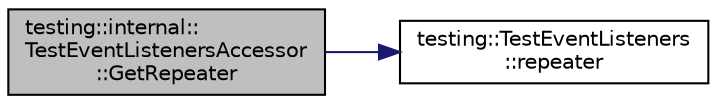 digraph "testing::internal::TestEventListenersAccessor::GetRepeater"
{
 // LATEX_PDF_SIZE
  bgcolor="transparent";
  edge [fontname="Helvetica",fontsize="10",labelfontname="Helvetica",labelfontsize="10"];
  node [fontname="Helvetica",fontsize="10",shape=record];
  rankdir="LR";
  Node1 [label="testing::internal::\lTestEventListenersAccessor\l::GetRepeater",height=0.2,width=0.4,color="black", fillcolor="grey75", style="filled", fontcolor="black",tooltip=" "];
  Node1 -> Node2 [color="midnightblue",fontsize="10",style="solid",fontname="Helvetica"];
  Node2 [label="testing::TestEventListeners\l::repeater",height=0.2,width=0.4,color="black",URL="$classtesting_1_1TestEventListeners.html#ad28af964081553de465fbfc1c5a46650",tooltip=" "];
}
